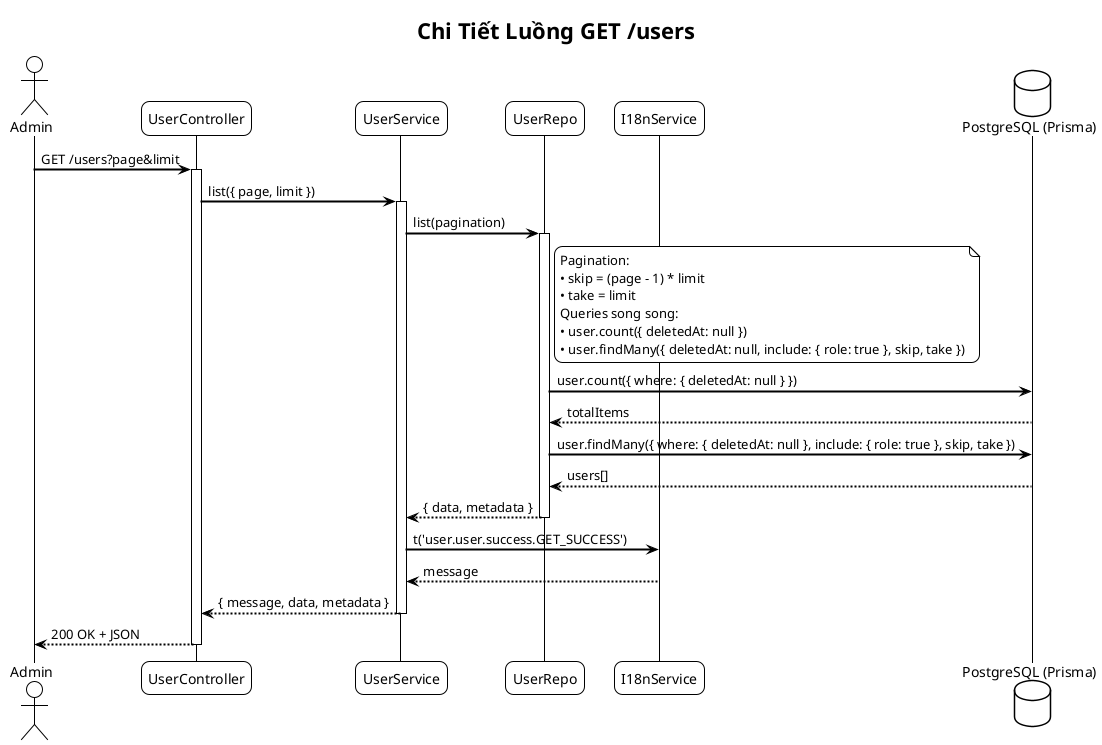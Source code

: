 @startuml User - Get List Sequence
!theme plain
skinparam backgroundColor #FFFFFF
skinparam sequenceArrowThickness 2
skinparam roundcorner 16

title Chi Tiết Luồng GET /users

actor "Admin" as A
participant "UserController" as UC
participant "UserService" as US
participant "UserRepo" as UR
participant "I18nService" as IS
database "PostgreSQL (Prisma)" as DB

A -> UC: GET /users?page&limit
activate UC

UC -> US: list({ page, limit })
activate US

US -> UR: list(pagination)
activate UR

note right of UR
Pagination:
• skip = (page - 1) * limit
• take = limit
Queries song song:
• user.count({ deletedAt: null })
• user.findMany({ deletedAt: null, include: { role: true }, skip, take })
end note

UR -> DB: user.count({ where: { deletedAt: null } })
DB --> UR: totalItems
UR -> DB: user.findMany({ where: { deletedAt: null }, include: { role: true }, skip, take })
DB --> UR: users[]
UR --> US: { data, metadata }
deactivate UR

US -> IS: t('user.user.success.GET_SUCCESS')
IS --> US: message
US --> UC: { message, data, metadata }
deactivate US

UC --> A: 200 OK + JSON
deactivate UC

@enduml


